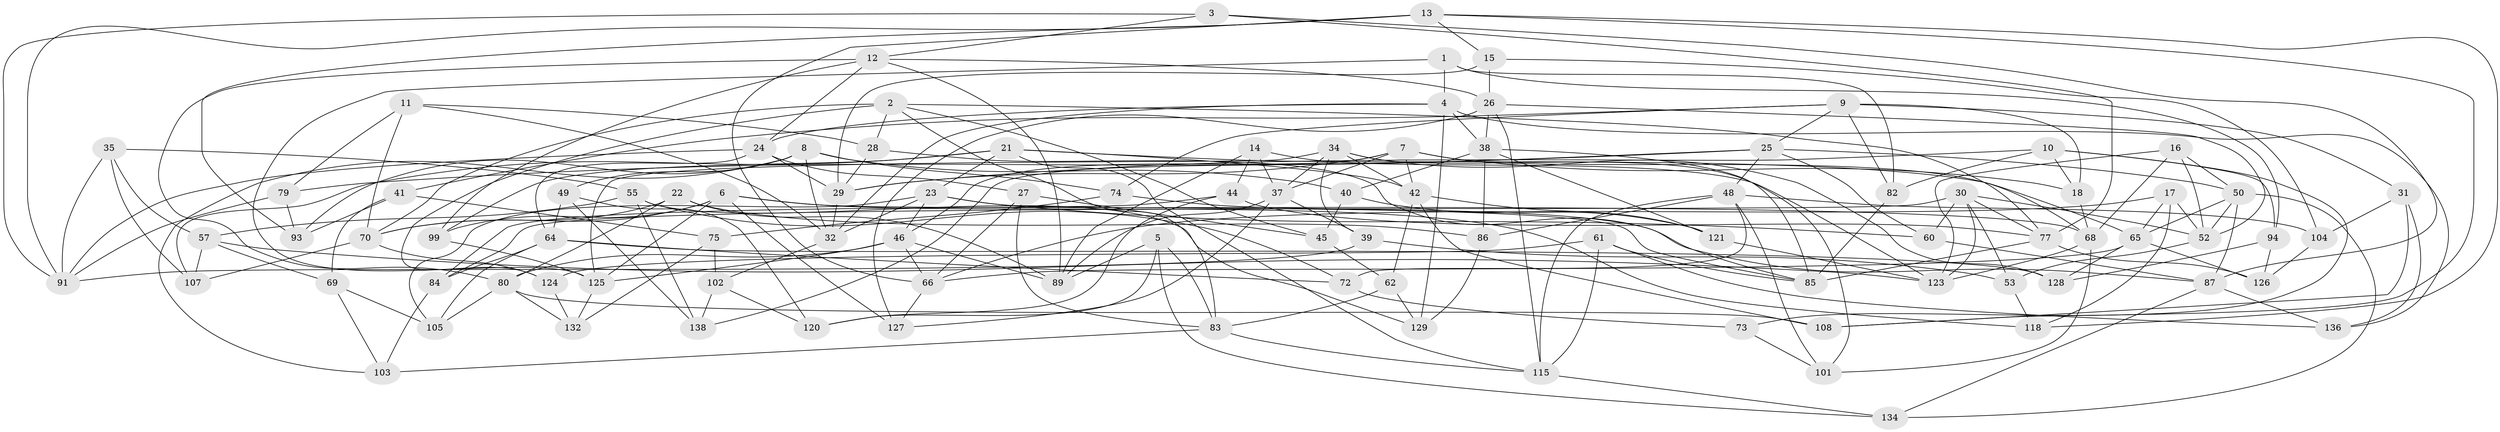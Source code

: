 // Generated by graph-tools (version 1.1) at 2025/52/02/27/25 19:52:30]
// undirected, 97 vertices, 234 edges
graph export_dot {
graph [start="1"]
  node [color=gray90,style=filled];
  1;
  2 [super="+58"];
  3;
  4 [super="+54"];
  5;
  6 [super="+20"];
  7 [super="+19"];
  8 [super="+36"];
  9 [super="+59"];
  10 [super="+81"];
  11;
  12 [super="+33"];
  13 [super="+109"];
  14;
  15;
  16;
  17;
  18;
  21 [super="+88"];
  22;
  23 [super="+135"];
  24 [super="+133"];
  25 [super="+114"];
  26 [super="+111"];
  27;
  28;
  29 [super="+67"];
  30 [super="+100"];
  31;
  32 [super="+137"];
  34 [super="+43"];
  35;
  37 [super="+51"];
  38 [super="+47"];
  39;
  40;
  41;
  42 [super="+76"];
  44;
  45;
  46 [super="+106"];
  48 [super="+56"];
  49;
  50 [super="+95"];
  52 [super="+63"];
  53;
  55 [super="+71"];
  57 [super="+113"];
  60;
  61;
  62;
  64 [super="+116"];
  65 [super="+119"];
  66 [super="+122"];
  68 [super="+98"];
  69;
  70 [super="+112"];
  72;
  73;
  74;
  75;
  77 [super="+78"];
  79;
  80 [super="+90"];
  82;
  83 [super="+96"];
  84;
  85 [super="+130"];
  86;
  87 [super="+97"];
  89 [super="+110"];
  91 [super="+92"];
  93;
  94;
  99;
  101;
  102;
  103;
  104;
  105;
  107;
  108;
  115 [super="+117"];
  118;
  120;
  121;
  123 [super="+131"];
  124;
  125 [super="+139"];
  126;
  127;
  128;
  129;
  132;
  134;
  136;
  138;
  1 -- 82;
  1 -- 94;
  1 -- 125;
  1 -- 4;
  2 -- 28;
  2 -- 83;
  2 -- 124;
  2 -- 45;
  2 -- 77;
  2 -- 70;
  3 -- 87;
  3 -- 91;
  3 -- 77;
  3 -- 12;
  4 -- 136;
  4 -- 129;
  4 -- 32;
  4 -- 24;
  4 -- 38;
  5 -- 134;
  5 -- 83;
  5 -- 120;
  5 -- 89;
  6 -- 118;
  6 -- 70;
  6 -- 99;
  6 -- 68;
  6 -- 125;
  6 -- 127;
  7 -- 29;
  7 -- 18;
  7 -- 37;
  7 -- 42;
  7 -- 68;
  7 -- 46;
  8 -- 49;
  8 -- 103;
  8 -- 93;
  8 -- 40;
  8 -- 74;
  8 -- 32;
  9 -- 18;
  9 -- 82;
  9 -- 25;
  9 -- 74;
  9 -- 41;
  9 -- 31;
  10 -- 18;
  10 -- 138;
  10 -- 73 [weight=2];
  10 -- 82;
  10 -- 94;
  11 -- 28;
  11 -- 79;
  11 -- 32;
  11 -- 70;
  12 -- 26;
  12 -- 80;
  12 -- 99;
  12 -- 89;
  12 -- 24;
  13 -- 118;
  13 -- 93;
  13 -- 15;
  13 -- 66;
  13 -- 91;
  13 -- 108;
  14 -- 37;
  14 -- 44;
  14 -- 123;
  14 -- 89;
  15 -- 104;
  15 -- 26;
  15 -- 29;
  16 -- 123;
  16 -- 52;
  16 -- 68;
  16 -- 50;
  17 -- 118;
  17 -- 52;
  17 -- 66;
  17 -- 65;
  18 -- 68;
  21 -- 99;
  21 -- 23;
  21 -- 115;
  21 -- 42;
  21 -- 107;
  21 -- 65;
  22 -- 86;
  22 -- 80;
  22 -- 89;
  22 -- 70;
  23 -- 85;
  23 -- 105;
  23 -- 46;
  23 -- 32;
  23 -- 60;
  24 -- 27;
  24 -- 29;
  24 -- 64;
  24 -- 91;
  25 -- 79;
  25 -- 29;
  25 -- 48;
  25 -- 60;
  25 -- 50;
  26 -- 52;
  26 -- 115;
  26 -- 127;
  26 -- 38;
  27 -- 45;
  27 -- 83;
  27 -- 66;
  28 -- 85;
  28 -- 29;
  29 -- 32;
  30 -- 60;
  30 -- 53;
  30 -- 77;
  30 -- 123;
  30 -- 84;
  30 -- 52;
  31 -- 104;
  31 -- 108;
  31 -- 136;
  32 -- 102;
  34 -- 39;
  34 -- 128;
  34 -- 37;
  34 -- 101;
  34 -- 42;
  34 -- 125;
  35 -- 55;
  35 -- 107;
  35 -- 91;
  35 -- 57;
  37 -- 39;
  37 -- 127;
  37 -- 89;
  38 -- 40;
  38 -- 85;
  38 -- 121;
  38 -- 86;
  39 -- 53;
  39 -- 91;
  40 -- 121;
  40 -- 45;
  41 -- 93;
  41 -- 69;
  41 -- 75;
  42 -- 108;
  42 -- 121;
  42 -- 62;
  44 -- 77;
  44 -- 120;
  44 -- 84;
  45 -- 62;
  46 -- 89;
  46 -- 66;
  46 -- 80;
  46 -- 125;
  48 -- 72;
  48 -- 104;
  48 -- 101;
  48 -- 86;
  48 -- 115;
  49 -- 138;
  49 -- 120;
  49 -- 64;
  50 -- 87;
  50 -- 134;
  50 -- 65;
  50 -- 52;
  52 -- 53;
  53 -- 118;
  55 -- 129;
  55 -- 72;
  55 -- 57 [weight=2];
  55 -- 138;
  57 -- 107;
  57 -- 123;
  57 -- 69;
  60 -- 87;
  61 -- 85;
  61 -- 124;
  61 -- 115;
  61 -- 136;
  62 -- 129;
  62 -- 83;
  64 -- 128;
  64 -- 105;
  64 -- 72;
  64 -- 84;
  65 -- 66;
  65 -- 126;
  65 -- 128;
  66 -- 127;
  68 -- 123;
  68 -- 101;
  69 -- 105;
  69 -- 103;
  70 -- 124;
  70 -- 107;
  72 -- 73;
  73 -- 101;
  74 -- 75;
  74 -- 87;
  75 -- 102;
  75 -- 132;
  77 -- 126;
  77 -- 85;
  79 -- 93;
  79 -- 91;
  80 -- 108;
  80 -- 105;
  80 -- 132;
  82 -- 85;
  83 -- 103;
  83 -- 115;
  84 -- 103;
  86 -- 129;
  87 -- 134;
  87 -- 136;
  94 -- 126;
  94 -- 128;
  99 -- 125;
  102 -- 138;
  102 -- 120;
  104 -- 126;
  115 -- 134;
  121 -- 123;
  124 -- 132;
  125 -- 132;
}
